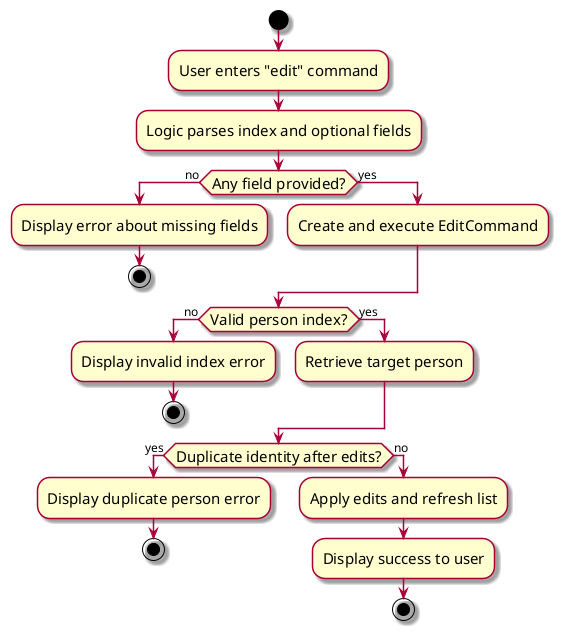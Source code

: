@startuml
skin rose
skinparam ActivityFontSize 15
skinparam ArrowFontSize 12
start
:User enters "edit" command;
:Logic parses index and optional fields;
if (Any field provided?) then (no)
  :Display error about missing fields;
  stop
else (yes)
  :Create and execute EditCommand;
endif
if (Valid person index?) then (no)
  :Display invalid index error;
  stop
else (yes)
  :Retrieve target person;
endif
if (Duplicate identity after edits?) then (yes)
  :Display duplicate person error;
  stop
else (no)
  :Apply edits and refresh list;
  :Display success to user;
  stop
endif
@enduml
